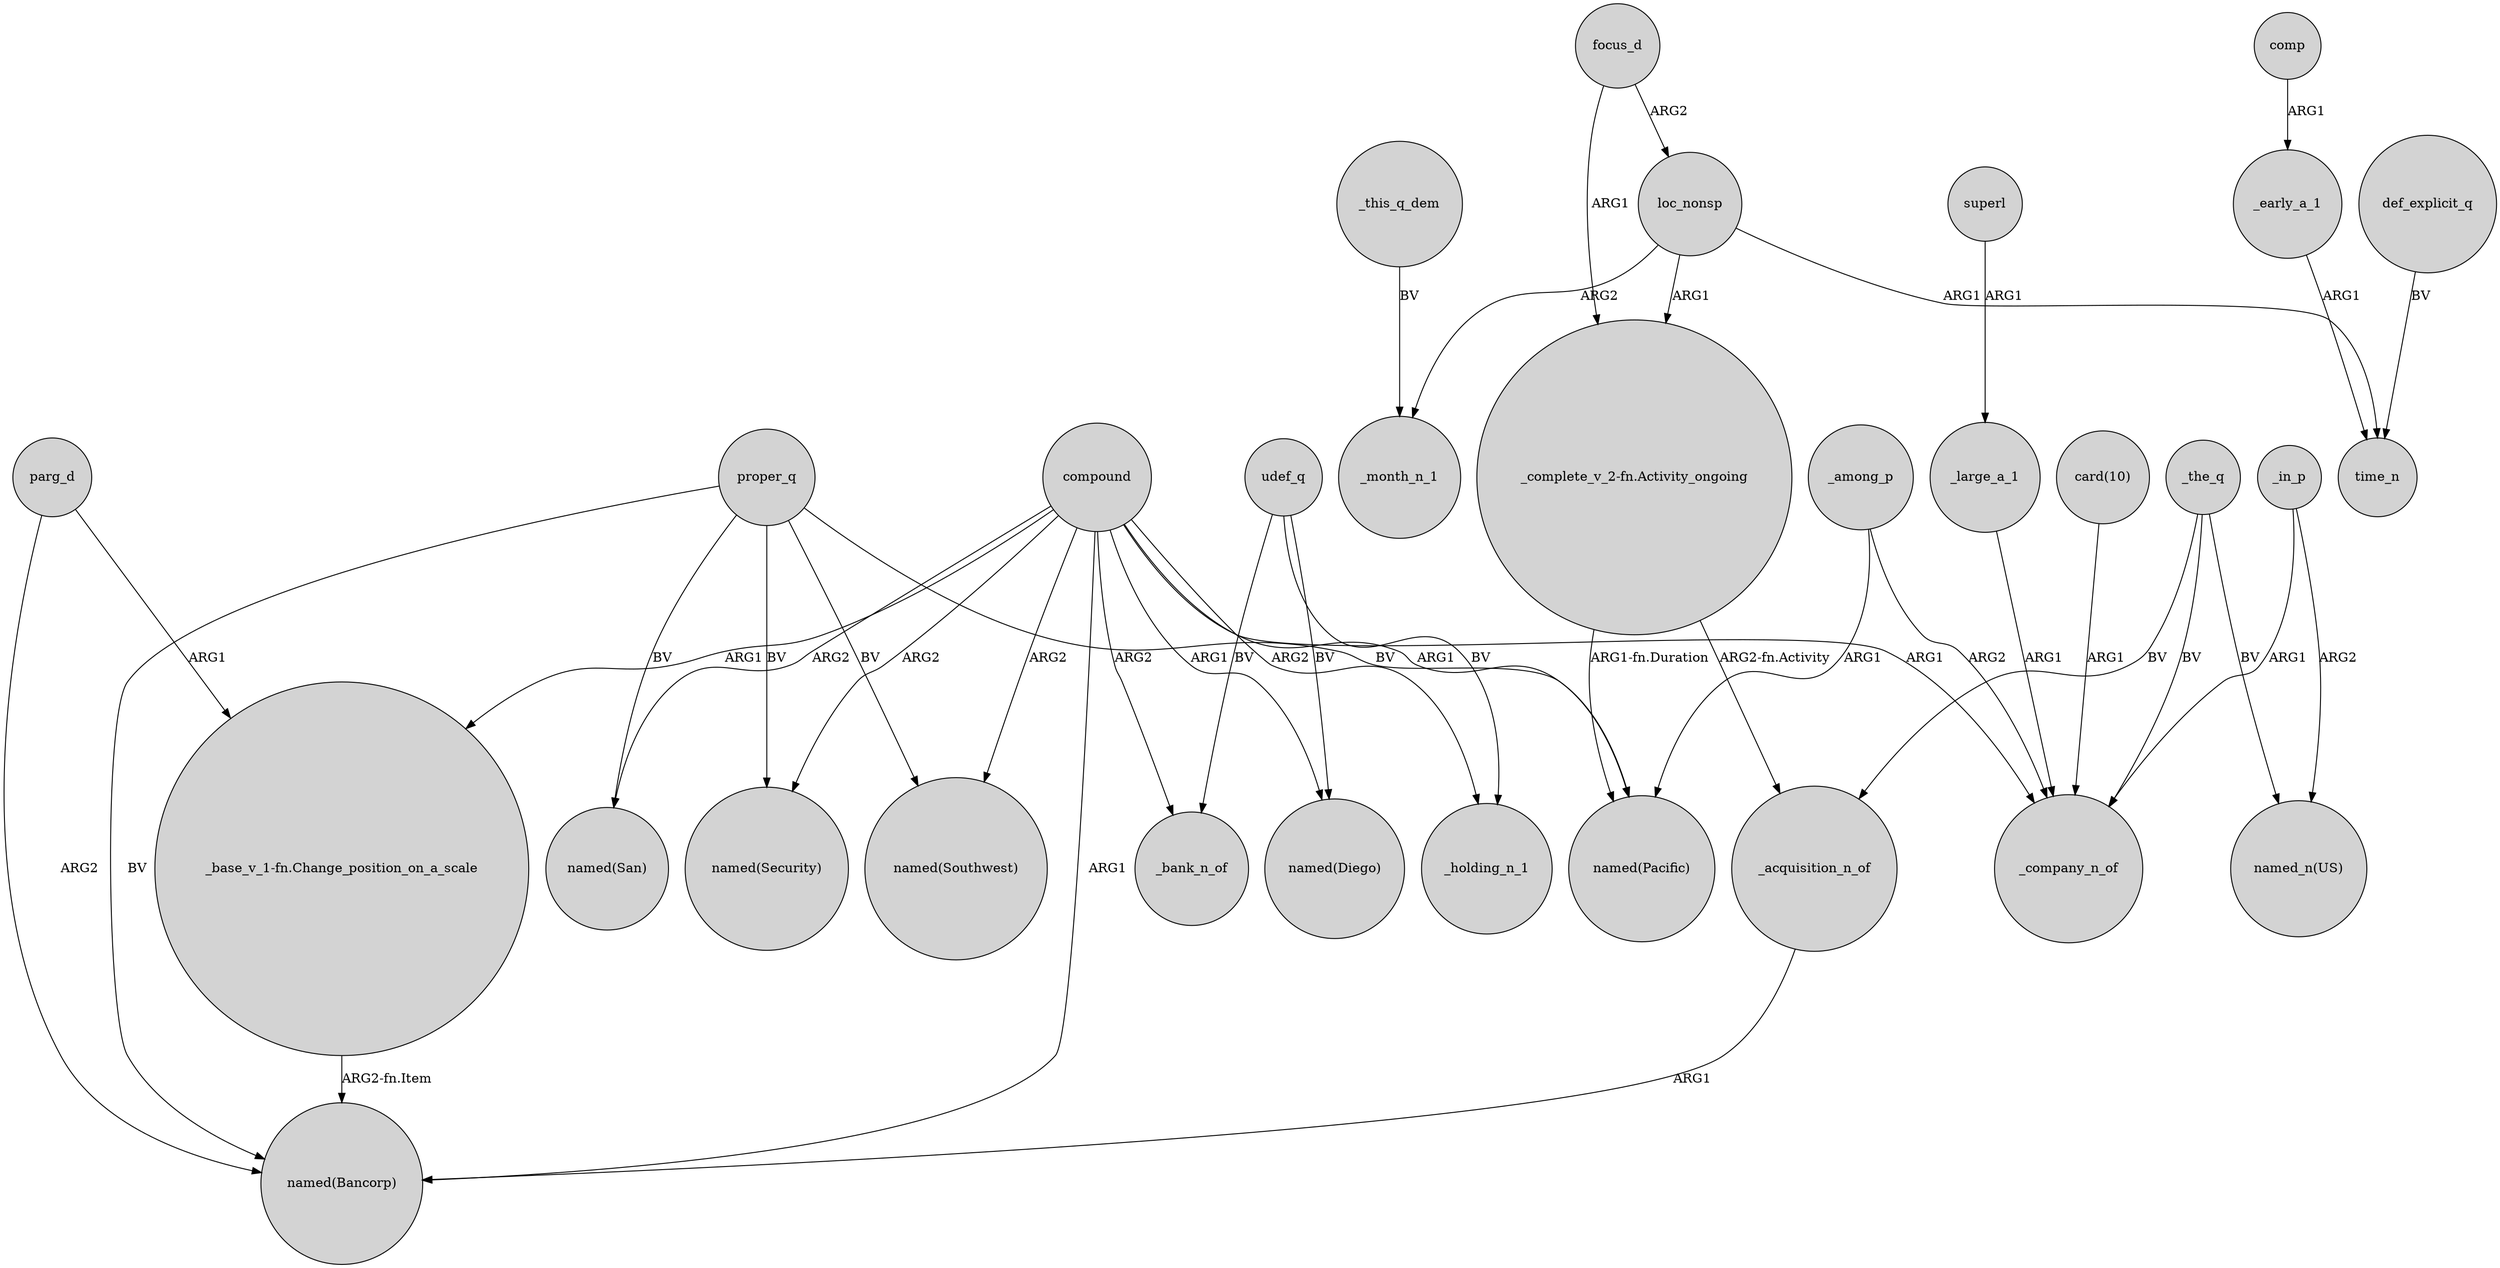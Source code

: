 digraph {
	node [shape=circle style=filled]
	_early_a_1 -> time_n [label=ARG1]
	compound -> "named(Security)" [label=ARG2]
	proper_q -> "named(Bancorp)" [label=BV]
	_in_p -> "named_n(US)" [label=ARG2]
	_the_q -> "named_n(US)" [label=BV]
	parg_d -> "_base_v_1-fn.Change_position_on_a_scale" [label=ARG1]
	udef_q -> _holding_n_1 [label=BV]
	compound -> "named(Bancorp)" [label=ARG1]
	udef_q -> "named(Diego)" [label=BV]
	_in_p -> _company_n_of [label=ARG1]
	compound -> "named(Diego)" [label=ARG1]
	udef_q -> _bank_n_of [label=BV]
	comp -> _early_a_1 [label=ARG1]
	compound -> _company_n_of [label=ARG1]
	_the_q -> _acquisition_n_of [label=BV]
	focus_d -> loc_nonsp [label=ARG2]
	_large_a_1 -> _company_n_of [label=ARG1]
	compound -> "named(Southwest)" [label=ARG2]
	loc_nonsp -> _month_n_1 [label=ARG2]
	compound -> "named(Pacific)" [label=ARG1]
	_among_p -> _company_n_of [label=ARG2]
	loc_nonsp -> "_complete_v_2-fn.Activity_ongoing" [label=ARG1]
	compound -> _holding_n_1 [label=ARG2]
	proper_q -> "named(Southwest)" [label=BV]
	parg_d -> "named(Bancorp)" [label=ARG2]
	"_base_v_1-fn.Change_position_on_a_scale" -> "named(Bancorp)" [label="ARG2-fn.Item"]
	proper_q -> "named(Security)" [label=BV]
	loc_nonsp -> time_n [label=ARG1]
	_this_q_dem -> _month_n_1 [label=BV]
	compound -> "_base_v_1-fn.Change_position_on_a_scale" [label=ARG1]
	proper_q -> "named(Pacific)" [label=BV]
	compound -> "named(San)" [label=ARG2]
	def_explicit_q -> time_n [label=BV]
	focus_d -> "_complete_v_2-fn.Activity_ongoing" [label=ARG1]
	proper_q -> "named(San)" [label=BV]
	"_complete_v_2-fn.Activity_ongoing" -> _acquisition_n_of [label="ARG2-fn.Activity"]
	_acquisition_n_of -> "named(Bancorp)" [label=ARG1]
	_the_q -> _company_n_of [label=BV]
	superl -> _large_a_1 [label=ARG1]
	compound -> _bank_n_of [label=ARG2]
	"card(10)" -> _company_n_of [label=ARG1]
	"_complete_v_2-fn.Activity_ongoing" -> "named(Pacific)" [label="ARG1-fn.Duration"]
	_among_p -> "named(Pacific)" [label=ARG1]
}
